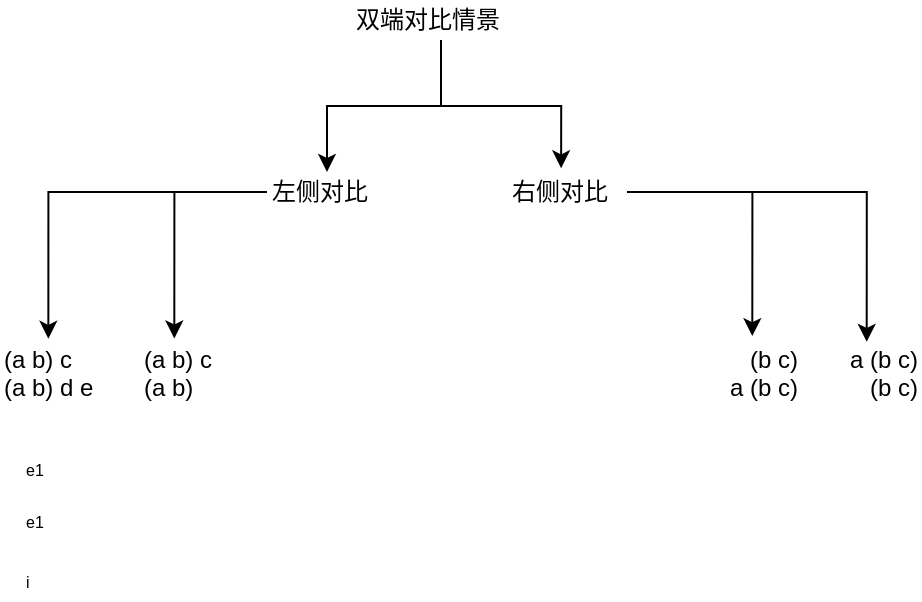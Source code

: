 <mxfile version="12.2.4" pages="1"><diagram id="3zq-BE2VKOdlA89knzwL" name="Page-1"><mxGraphModel dx="531" dy="657" grid="1" gridSize="10" guides="1" tooltips="1" connect="1" arrows="1" fold="1" page="1" pageScale="1" pageWidth="827" pageHeight="1169" math="0" shadow="0"><root><mxCell id="0"/><mxCell id="1" parent="0"/><mxCell id="4" value="" style="edgeStyle=orthogonalEdgeStyle;rounded=0;orthogonalLoop=1;jettySize=auto;html=1;" parent="1" source="2" target="3" edge="1"><mxGeometry relative="1" as="geometry"/></mxCell><mxCell id="6" style="edgeStyle=orthogonalEdgeStyle;rounded=0;orthogonalLoop=1;jettySize=auto;html=1;entryX=0.451;entryY=-0.093;entryDx=0;entryDy=0;entryPerimeter=0;" parent="1" source="2" target="5" edge="1"><mxGeometry relative="1" as="geometry"><Array as="points"><mxPoint x="320.5" y="163"/><mxPoint x="380.5" y="163"/></Array></mxGeometry></mxCell><mxCell id="2" value="双端对比情景" style="text;html=1;resizable=0;points=[];autosize=1;align=left;verticalAlign=top;spacingTop=-4;" parent="1" vertex="1"><mxGeometry x="275.5" y="110" width="90" height="20" as="geometry"/></mxCell><mxCell id="9" style="edgeStyle=orthogonalEdgeStyle;rounded=0;orthogonalLoop=1;jettySize=auto;html=1;entryX=0.403;entryY=-0.02;entryDx=0;entryDy=0;entryPerimeter=0;" parent="1" source="3" target="8" edge="1"><mxGeometry relative="1" as="geometry"/></mxCell><mxCell id="11" style="edgeStyle=orthogonalEdgeStyle;rounded=0;orthogonalLoop=1;jettySize=auto;html=1;entryX=0.343;entryY=-0.026;entryDx=0;entryDy=0;entryPerimeter=0;" parent="1" source="3" target="10" edge="1"><mxGeometry relative="1" as="geometry"/></mxCell><mxCell id="3" value="左侧对比" style="text;html=1;resizable=0;points=[];autosize=1;align=left;verticalAlign=top;spacingTop=-4;" parent="1" vertex="1"><mxGeometry x="233.5" y="196" width="60" height="20" as="geometry"/></mxCell><mxCell id="13" style="edgeStyle=orthogonalEdgeStyle;rounded=0;orthogonalLoop=1;jettySize=auto;html=1;entryX=0.467;entryY=0.031;entryDx=0;entryDy=0;entryPerimeter=0;" parent="1" source="5" target="12" edge="1"><mxGeometry relative="1" as="geometry"/></mxCell><mxCell id="15" style="edgeStyle=orthogonalEdgeStyle;rounded=0;orthogonalLoop=1;jettySize=auto;html=1;entryX=0.523;entryY=-0.065;entryDx=0;entryDy=0;entryPerimeter=0;" parent="1" source="5" target="14" edge="1"><mxGeometry relative="1" as="geometry"/></mxCell><mxCell id="5" value="右侧对比" style="text;html=1;resizable=0;points=[];autosize=1;align=left;verticalAlign=top;spacingTop=-4;" parent="1" vertex="1"><mxGeometry x="353.5" y="196" width="60" height="20" as="geometry"/></mxCell><mxCell id="8" value="(a b) c&lt;br&gt;(a b) d e" style="text;html=1;resizable=0;points=[];autosize=1;align=left;verticalAlign=top;spacingTop=-4;" parent="1" vertex="1"><mxGeometry x="100" y="280" width="60" height="30" as="geometry"/></mxCell><mxCell id="10" value="(a b) c&lt;br&gt;(a b)" style="text;html=1;resizable=0;points=[];autosize=1;align=left;verticalAlign=top;spacingTop=-4;" parent="1" vertex="1"><mxGeometry x="170" y="280" width="50" height="30" as="geometry"/></mxCell><mxCell id="12" value="a (b c)&lt;br&gt;(b c)" style="text;html=1;resizable=0;points=[];autosize=1;align=right;verticalAlign=top;spacingTop=-4;" parent="1" vertex="1"><mxGeometry x="510" y="280" width="50" height="30" as="geometry"/></mxCell><mxCell id="14" value="&lt;div&gt;&lt;span&gt;(b c)&lt;/span&gt;&lt;/div&gt;&lt;div&gt;&lt;span&gt;a (b c)&lt;/span&gt;&lt;/div&gt;" style="text;html=1;resizable=0;points=[];autosize=1;align=right;verticalAlign=top;spacingTop=-4;" parent="1" vertex="1"><mxGeometry x="450" y="280" width="50" height="30" as="geometry"/></mxCell><mxCell id="16" value="&lt;font style=&quot;font-size: 8px&quot;&gt;e1&lt;/font&gt;" style="text;html=1;resizable=0;points=[];autosize=1;align=left;verticalAlign=top;spacingTop=-4;" parent="1" vertex="1"><mxGeometry x="111" y="334" width="20" height="20" as="geometry"/></mxCell><mxCell id="17" value="&lt;font style=&quot;font-size: 8px&quot;&gt;e1&lt;/font&gt;" style="text;html=1;resizable=0;points=[];autosize=1;align=left;verticalAlign=top;spacingTop=-4;" parent="1" vertex="1"><mxGeometry x="111" y="360" width="20" height="20" as="geometry"/></mxCell><mxCell id="18" value="&lt;font style=&quot;font-size: 8px&quot;&gt;i&lt;/font&gt;" style="text;html=1;resizable=0;points=[];autosize=1;align=left;verticalAlign=top;spacingTop=-4;" parent="1" vertex="1"><mxGeometry x="111" y="390" width="20" height="20" as="geometry"/></mxCell></root></mxGraphModel></diagram></mxfile>
